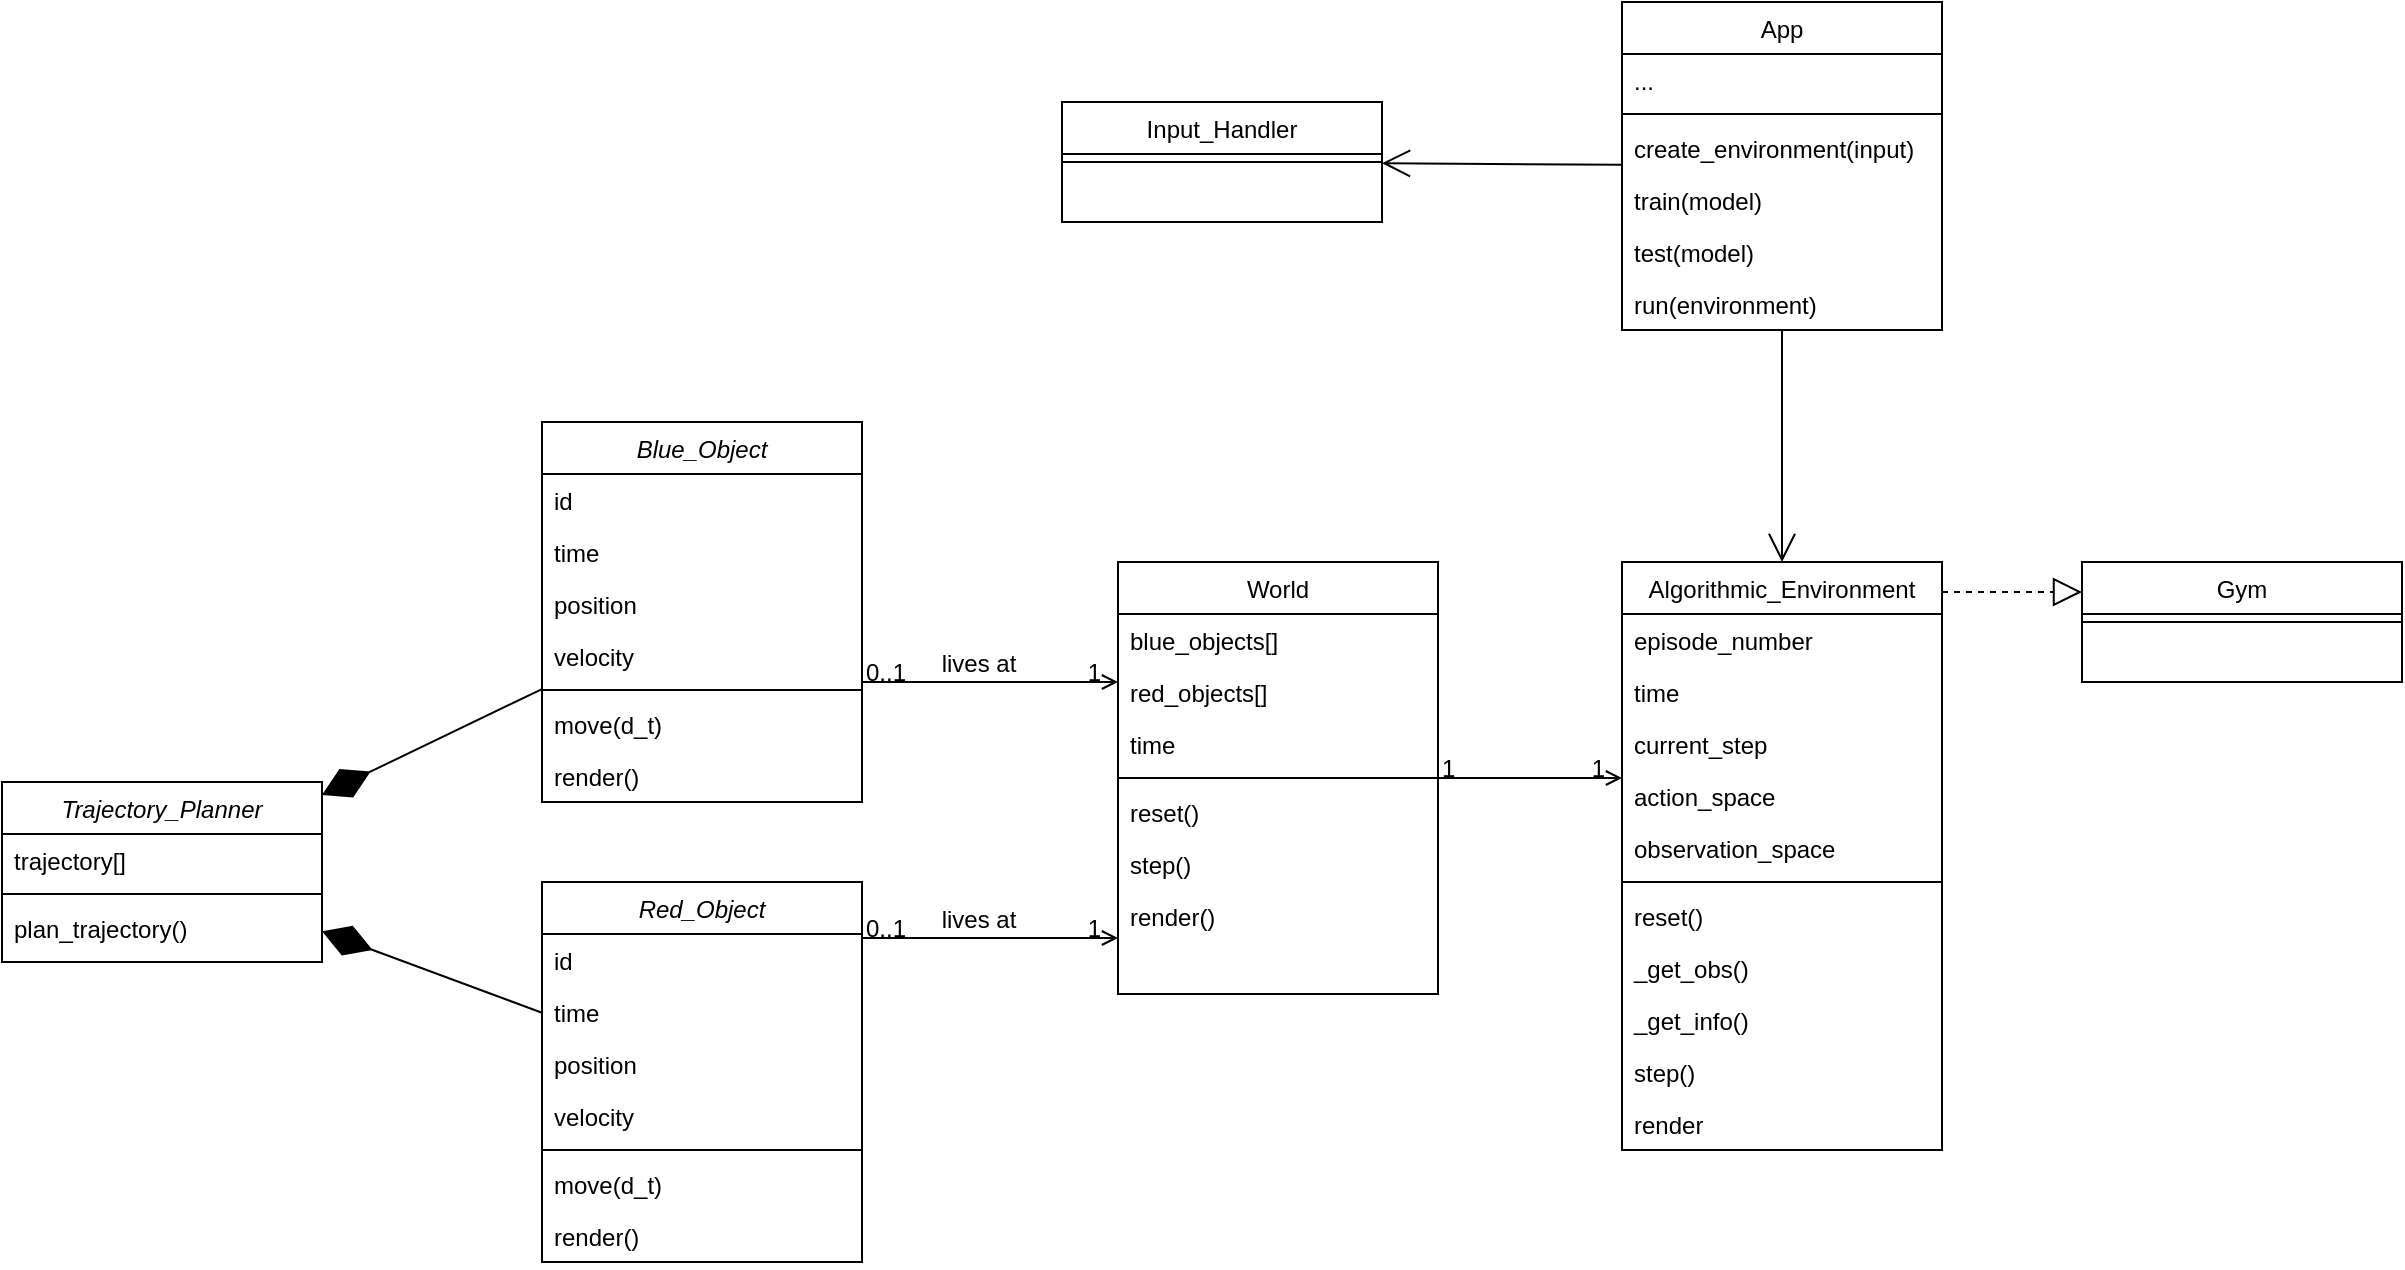 <mxfile version="13.9.9" type="device"><diagram id="C5RBs43oDa-KdzZeNtuy" name="Page-1"><mxGraphModel dx="1422" dy="942" grid="1" gridSize="10" guides="1" tooltips="1" connect="1" arrows="1" fold="1" page="1" pageScale="1" pageWidth="4681" pageHeight="3300" math="0" shadow="0"><root><mxCell id="WIyWlLk6GJQsqaUBKTNV-0"/><mxCell id="WIyWlLk6GJQsqaUBKTNV-1" parent="WIyWlLk6GJQsqaUBKTNV-0"/><mxCell id="zkfFHV4jXpPFQw0GAbJ--0" value="Blue_Object" style="swimlane;fontStyle=2;align=center;verticalAlign=top;childLayout=stackLayout;horizontal=1;startSize=26;horizontalStack=0;resizeParent=1;resizeLast=0;collapsible=1;marginBottom=0;rounded=0;shadow=0;strokeWidth=1;" parent="WIyWlLk6GJQsqaUBKTNV-1" vertex="1"><mxGeometry x="400" y="250" width="160" height="190" as="geometry"><mxRectangle x="230" y="140" width="160" height="26" as="alternateBounds"/></mxGeometry></mxCell><mxCell id="zkfFHV4jXpPFQw0GAbJ--1" value="id" style="text;align=left;verticalAlign=top;spacingLeft=4;spacingRight=4;overflow=hidden;rotatable=0;points=[[0,0.5],[1,0.5]];portConstraint=eastwest;" parent="zkfFHV4jXpPFQw0GAbJ--0" vertex="1"><mxGeometry y="26" width="160" height="26" as="geometry"/></mxCell><mxCell id="zkfFHV4jXpPFQw0GAbJ--3" value="time" style="text;align=left;verticalAlign=top;spacingLeft=4;spacingRight=4;overflow=hidden;rotatable=0;points=[[0,0.5],[1,0.5]];portConstraint=eastwest;rounded=0;shadow=0;html=0;" parent="zkfFHV4jXpPFQw0GAbJ--0" vertex="1"><mxGeometry y="52" width="160" height="26" as="geometry"/></mxCell><mxCell id="RGF1TzEeMs4D4uGPBY4L-1" value="position" style="text;align=left;verticalAlign=top;spacingLeft=4;spacingRight=4;overflow=hidden;rotatable=0;points=[[0,0.5],[1,0.5]];portConstraint=eastwest;rounded=0;shadow=0;html=0;" vertex="1" parent="zkfFHV4jXpPFQw0GAbJ--0"><mxGeometry y="78" width="160" height="26" as="geometry"/></mxCell><mxCell id="RGF1TzEeMs4D4uGPBY4L-2" value="velocity" style="text;align=left;verticalAlign=top;spacingLeft=4;spacingRight=4;overflow=hidden;rotatable=0;points=[[0,0.5],[1,0.5]];portConstraint=eastwest;rounded=0;shadow=0;html=0;" vertex="1" parent="zkfFHV4jXpPFQw0GAbJ--0"><mxGeometry y="104" width="160" height="26" as="geometry"/></mxCell><mxCell id="zkfFHV4jXpPFQw0GAbJ--4" value="" style="line;html=1;strokeWidth=1;align=left;verticalAlign=middle;spacingTop=-1;spacingLeft=3;spacingRight=3;rotatable=0;labelPosition=right;points=[];portConstraint=eastwest;" parent="zkfFHV4jXpPFQw0GAbJ--0" vertex="1"><mxGeometry y="130" width="160" height="8" as="geometry"/></mxCell><mxCell id="zkfFHV4jXpPFQw0GAbJ--5" value="move(d_t)" style="text;align=left;verticalAlign=top;spacingLeft=4;spacingRight=4;overflow=hidden;rotatable=0;points=[[0,0.5],[1,0.5]];portConstraint=eastwest;" parent="zkfFHV4jXpPFQw0GAbJ--0" vertex="1"><mxGeometry y="138" width="160" height="26" as="geometry"/></mxCell><mxCell id="RGF1TzEeMs4D4uGPBY4L-22" value="render()" style="text;align=left;verticalAlign=top;spacingLeft=4;spacingRight=4;overflow=hidden;rotatable=0;points=[[0,0.5],[1,0.5]];portConstraint=eastwest;" vertex="1" parent="zkfFHV4jXpPFQw0GAbJ--0"><mxGeometry y="164" width="160" height="26" as="geometry"/></mxCell><mxCell id="zkfFHV4jXpPFQw0GAbJ--17" value="World" style="swimlane;fontStyle=0;align=center;verticalAlign=top;childLayout=stackLayout;horizontal=1;startSize=26;horizontalStack=0;resizeParent=1;resizeLast=0;collapsible=1;marginBottom=0;rounded=0;shadow=0;strokeWidth=1;" parent="WIyWlLk6GJQsqaUBKTNV-1" vertex="1"><mxGeometry x="688" y="320" width="160" height="216" as="geometry"><mxRectangle x="550" y="140" width="160" height="26" as="alternateBounds"/></mxGeometry></mxCell><mxCell id="zkfFHV4jXpPFQw0GAbJ--18" value="blue_objects[]" style="text;align=left;verticalAlign=top;spacingLeft=4;spacingRight=4;overflow=hidden;rotatable=0;points=[[0,0.5],[1,0.5]];portConstraint=eastwest;" parent="zkfFHV4jXpPFQw0GAbJ--17" vertex="1"><mxGeometry y="26" width="160" height="26" as="geometry"/></mxCell><mxCell id="zkfFHV4jXpPFQw0GAbJ--19" value="red_objects[]" style="text;align=left;verticalAlign=top;spacingLeft=4;spacingRight=4;overflow=hidden;rotatable=0;points=[[0,0.5],[1,0.5]];portConstraint=eastwest;rounded=0;shadow=0;html=0;" parent="zkfFHV4jXpPFQw0GAbJ--17" vertex="1"><mxGeometry y="52" width="160" height="26" as="geometry"/></mxCell><mxCell id="zkfFHV4jXpPFQw0GAbJ--20" value="time" style="text;align=left;verticalAlign=top;spacingLeft=4;spacingRight=4;overflow=hidden;rotatable=0;points=[[0,0.5],[1,0.5]];portConstraint=eastwest;rounded=0;shadow=0;html=0;" parent="zkfFHV4jXpPFQw0GAbJ--17" vertex="1"><mxGeometry y="78" width="160" height="26" as="geometry"/></mxCell><mxCell id="zkfFHV4jXpPFQw0GAbJ--23" value="" style="line;html=1;strokeWidth=1;align=left;verticalAlign=middle;spacingTop=-1;spacingLeft=3;spacingRight=3;rotatable=0;labelPosition=right;points=[];portConstraint=eastwest;" parent="zkfFHV4jXpPFQw0GAbJ--17" vertex="1"><mxGeometry y="104" width="160" height="8" as="geometry"/></mxCell><mxCell id="zkfFHV4jXpPFQw0GAbJ--24" value="reset()" style="text;align=left;verticalAlign=top;spacingLeft=4;spacingRight=4;overflow=hidden;rotatable=0;points=[[0,0.5],[1,0.5]];portConstraint=eastwest;" parent="zkfFHV4jXpPFQw0GAbJ--17" vertex="1"><mxGeometry y="112" width="160" height="26" as="geometry"/></mxCell><mxCell id="zkfFHV4jXpPFQw0GAbJ--25" value="step()" style="text;align=left;verticalAlign=top;spacingLeft=4;spacingRight=4;overflow=hidden;rotatable=0;points=[[0,0.5],[1,0.5]];portConstraint=eastwest;" parent="zkfFHV4jXpPFQw0GAbJ--17" vertex="1"><mxGeometry y="138" width="160" height="26" as="geometry"/></mxCell><mxCell id="RGF1TzEeMs4D4uGPBY4L-24" value="render()" style="text;align=left;verticalAlign=top;spacingLeft=4;spacingRight=4;overflow=hidden;rotatable=0;points=[[0,0.5],[1,0.5]];portConstraint=eastwest;" vertex="1" parent="zkfFHV4jXpPFQw0GAbJ--17"><mxGeometry y="164" width="160" height="26" as="geometry"/></mxCell><mxCell id="zkfFHV4jXpPFQw0GAbJ--26" value="" style="endArrow=open;shadow=0;strokeWidth=1;rounded=0;endFill=1;edgeStyle=elbowEdgeStyle;elbow=vertical;" parent="WIyWlLk6GJQsqaUBKTNV-1" source="zkfFHV4jXpPFQw0GAbJ--0" target="zkfFHV4jXpPFQw0GAbJ--17" edge="1"><mxGeometry x="0.5" y="41" relative="1" as="geometry"><mxPoint x="560" y="322" as="sourcePoint"/><mxPoint x="720" y="322" as="targetPoint"/><mxPoint x="-40" y="32" as="offset"/></mxGeometry></mxCell><mxCell id="zkfFHV4jXpPFQw0GAbJ--27" value="0..1" style="resizable=0;align=left;verticalAlign=bottom;labelBackgroundColor=none;fontSize=12;" parent="zkfFHV4jXpPFQw0GAbJ--26" connectable="0" vertex="1"><mxGeometry x="-1" relative="1" as="geometry"><mxPoint y="4" as="offset"/></mxGeometry></mxCell><mxCell id="zkfFHV4jXpPFQw0GAbJ--28" value="1" style="resizable=0;align=right;verticalAlign=bottom;labelBackgroundColor=none;fontSize=12;" parent="zkfFHV4jXpPFQw0GAbJ--26" connectable="0" vertex="1"><mxGeometry x="1" relative="1" as="geometry"><mxPoint x="-7" y="4" as="offset"/></mxGeometry></mxCell><mxCell id="zkfFHV4jXpPFQw0GAbJ--29" value="lives at" style="text;html=1;resizable=0;points=[];;align=center;verticalAlign=middle;labelBackgroundColor=none;rounded=0;shadow=0;strokeWidth=1;fontSize=12;" parent="zkfFHV4jXpPFQw0GAbJ--26" vertex="1" connectable="0"><mxGeometry x="0.5" y="49" relative="1" as="geometry"><mxPoint x="-38" y="40" as="offset"/></mxGeometry></mxCell><mxCell id="RGF1TzEeMs4D4uGPBY4L-3" value="Red_Object" style="swimlane;fontStyle=2;align=center;verticalAlign=top;childLayout=stackLayout;horizontal=1;startSize=26;horizontalStack=0;resizeParent=1;resizeLast=0;collapsible=1;marginBottom=0;rounded=0;shadow=0;strokeWidth=1;" vertex="1" parent="WIyWlLk6GJQsqaUBKTNV-1"><mxGeometry x="400" y="480" width="160" height="190" as="geometry"><mxRectangle x="230" y="140" width="160" height="26" as="alternateBounds"/></mxGeometry></mxCell><mxCell id="RGF1TzEeMs4D4uGPBY4L-4" value="id" style="text;align=left;verticalAlign=top;spacingLeft=4;spacingRight=4;overflow=hidden;rotatable=0;points=[[0,0.5],[1,0.5]];portConstraint=eastwest;" vertex="1" parent="RGF1TzEeMs4D4uGPBY4L-3"><mxGeometry y="26" width="160" height="26" as="geometry"/></mxCell><mxCell id="RGF1TzEeMs4D4uGPBY4L-5" value="time" style="text;align=left;verticalAlign=top;spacingLeft=4;spacingRight=4;overflow=hidden;rotatable=0;points=[[0,0.5],[1,0.5]];portConstraint=eastwest;rounded=0;shadow=0;html=0;" vertex="1" parent="RGF1TzEeMs4D4uGPBY4L-3"><mxGeometry y="52" width="160" height="26" as="geometry"/></mxCell><mxCell id="RGF1TzEeMs4D4uGPBY4L-6" value="position" style="text;align=left;verticalAlign=top;spacingLeft=4;spacingRight=4;overflow=hidden;rotatable=0;points=[[0,0.5],[1,0.5]];portConstraint=eastwest;rounded=0;shadow=0;html=0;" vertex="1" parent="RGF1TzEeMs4D4uGPBY4L-3"><mxGeometry y="78" width="160" height="26" as="geometry"/></mxCell><mxCell id="RGF1TzEeMs4D4uGPBY4L-7" value="velocity" style="text;align=left;verticalAlign=top;spacingLeft=4;spacingRight=4;overflow=hidden;rotatable=0;points=[[0,0.5],[1,0.5]];portConstraint=eastwest;rounded=0;shadow=0;html=0;" vertex="1" parent="RGF1TzEeMs4D4uGPBY4L-3"><mxGeometry y="104" width="160" height="26" as="geometry"/></mxCell><mxCell id="RGF1TzEeMs4D4uGPBY4L-8" value="" style="line;html=1;strokeWidth=1;align=left;verticalAlign=middle;spacingTop=-1;spacingLeft=3;spacingRight=3;rotatable=0;labelPosition=right;points=[];portConstraint=eastwest;" vertex="1" parent="RGF1TzEeMs4D4uGPBY4L-3"><mxGeometry y="130" width="160" height="8" as="geometry"/></mxCell><mxCell id="RGF1TzEeMs4D4uGPBY4L-9" value="move(d_t)" style="text;align=left;verticalAlign=top;spacingLeft=4;spacingRight=4;overflow=hidden;rotatable=0;points=[[0,0.5],[1,0.5]];portConstraint=eastwest;" vertex="1" parent="RGF1TzEeMs4D4uGPBY4L-3"><mxGeometry y="138" width="160" height="26" as="geometry"/></mxCell><mxCell id="RGF1TzEeMs4D4uGPBY4L-23" value="render()" style="text;align=left;verticalAlign=top;spacingLeft=4;spacingRight=4;overflow=hidden;rotatable=0;points=[[0,0.5],[1,0.5]];portConstraint=eastwest;" vertex="1" parent="RGF1TzEeMs4D4uGPBY4L-3"><mxGeometry y="164" width="160" height="26" as="geometry"/></mxCell><mxCell id="RGF1TzEeMs4D4uGPBY4L-10" value="" style="endArrow=open;shadow=0;strokeWidth=1;rounded=0;endFill=1;edgeStyle=elbowEdgeStyle;elbow=vertical;" edge="1" parent="WIyWlLk6GJQsqaUBKTNV-1" source="RGF1TzEeMs4D4uGPBY4L-3" target="zkfFHV4jXpPFQw0GAbJ--17"><mxGeometry x="0.5" y="41" relative="1" as="geometry"><mxPoint x="560" y="450" as="sourcePoint"/><mxPoint x="688" y="450" as="targetPoint"/><mxPoint x="-40" y="32" as="offset"/></mxGeometry></mxCell><mxCell id="RGF1TzEeMs4D4uGPBY4L-11" value="0..1" style="resizable=0;align=left;verticalAlign=bottom;labelBackgroundColor=none;fontSize=12;" connectable="0" vertex="1" parent="RGF1TzEeMs4D4uGPBY4L-10"><mxGeometry x="-1" relative="1" as="geometry"><mxPoint y="4" as="offset"/></mxGeometry></mxCell><mxCell id="RGF1TzEeMs4D4uGPBY4L-12" value="1" style="resizable=0;align=right;verticalAlign=bottom;labelBackgroundColor=none;fontSize=12;" connectable="0" vertex="1" parent="RGF1TzEeMs4D4uGPBY4L-10"><mxGeometry x="1" relative="1" as="geometry"><mxPoint x="-7" y="4" as="offset"/></mxGeometry></mxCell><mxCell id="RGF1TzEeMs4D4uGPBY4L-13" value="lives at" style="text;html=1;resizable=0;points=[];;align=center;verticalAlign=middle;labelBackgroundColor=none;rounded=0;shadow=0;strokeWidth=1;fontSize=12;" vertex="1" connectable="0" parent="RGF1TzEeMs4D4uGPBY4L-10"><mxGeometry x="0.5" y="49" relative="1" as="geometry"><mxPoint x="-38" y="40" as="offset"/></mxGeometry></mxCell><mxCell id="RGF1TzEeMs4D4uGPBY4L-14" value="Trajectory_Planner" style="swimlane;fontStyle=2;align=center;verticalAlign=top;childLayout=stackLayout;horizontal=1;startSize=26;horizontalStack=0;resizeParent=1;resizeLast=0;collapsible=1;marginBottom=0;rounded=0;shadow=0;strokeWidth=1;" vertex="1" parent="WIyWlLk6GJQsqaUBKTNV-1"><mxGeometry x="130" y="430" width="160" height="90" as="geometry"><mxRectangle x="230" y="140" width="160" height="26" as="alternateBounds"/></mxGeometry></mxCell><mxCell id="RGF1TzEeMs4D4uGPBY4L-15" value="trajectory[]" style="text;align=left;verticalAlign=top;spacingLeft=4;spacingRight=4;overflow=hidden;rotatable=0;points=[[0,0.5],[1,0.5]];portConstraint=eastwest;" vertex="1" parent="RGF1TzEeMs4D4uGPBY4L-14"><mxGeometry y="26" width="160" height="26" as="geometry"/></mxCell><mxCell id="RGF1TzEeMs4D4uGPBY4L-19" value="" style="line;html=1;strokeWidth=1;align=left;verticalAlign=middle;spacingTop=-1;spacingLeft=3;spacingRight=3;rotatable=0;labelPosition=right;points=[];portConstraint=eastwest;" vertex="1" parent="RGF1TzEeMs4D4uGPBY4L-14"><mxGeometry y="52" width="160" height="8" as="geometry"/></mxCell><mxCell id="RGF1TzEeMs4D4uGPBY4L-20" value="plan_trajectory()" style="text;align=left;verticalAlign=top;spacingLeft=4;spacingRight=4;overflow=hidden;rotatable=0;points=[[0,0.5],[1,0.5]];portConstraint=eastwest;" vertex="1" parent="RGF1TzEeMs4D4uGPBY4L-14"><mxGeometry y="60" width="160" height="26" as="geometry"/></mxCell><mxCell id="RGF1TzEeMs4D4uGPBY4L-26" value="" style="endArrow=diamondThin;endFill=1;endSize=24;html=1;" edge="1" parent="WIyWlLk6GJQsqaUBKTNV-1" source="zkfFHV4jXpPFQw0GAbJ--0" target="RGF1TzEeMs4D4uGPBY4L-14"><mxGeometry width="160" relative="1" as="geometry"><mxPoint x="280" y="470" as="sourcePoint"/><mxPoint x="290" y="400" as="targetPoint"/></mxGeometry></mxCell><mxCell id="RGF1TzEeMs4D4uGPBY4L-27" value="" style="endArrow=diamondThin;endFill=1;endSize=24;html=1;" edge="1" parent="WIyWlLk6GJQsqaUBKTNV-1" source="RGF1TzEeMs4D4uGPBY4L-3" target="RGF1TzEeMs4D4uGPBY4L-14"><mxGeometry width="160" relative="1" as="geometry"><mxPoint x="410" y="393.519" as="sourcePoint"/><mxPoint x="300" y="446.481" as="targetPoint"/></mxGeometry></mxCell><mxCell id="RGF1TzEeMs4D4uGPBY4L-28" value="App" style="swimlane;fontStyle=0;align=center;verticalAlign=top;childLayout=stackLayout;horizontal=1;startSize=26;horizontalStack=0;resizeParent=1;resizeLast=0;collapsible=1;marginBottom=0;rounded=0;shadow=0;strokeWidth=1;" vertex="1" parent="WIyWlLk6GJQsqaUBKTNV-1"><mxGeometry x="940" y="40" width="160" height="164" as="geometry"><mxRectangle x="550" y="140" width="160" height="26" as="alternateBounds"/></mxGeometry></mxCell><mxCell id="RGF1TzEeMs4D4uGPBY4L-31" value="..." style="text;align=left;verticalAlign=top;spacingLeft=4;spacingRight=4;overflow=hidden;rotatable=0;points=[[0,0.5],[1,0.5]];portConstraint=eastwest;rounded=0;shadow=0;html=0;" vertex="1" parent="RGF1TzEeMs4D4uGPBY4L-28"><mxGeometry y="26" width="160" height="26" as="geometry"/></mxCell><mxCell id="RGF1TzEeMs4D4uGPBY4L-32" value="" style="line;html=1;strokeWidth=1;align=left;verticalAlign=middle;spacingTop=-1;spacingLeft=3;spacingRight=3;rotatable=0;labelPosition=right;points=[];portConstraint=eastwest;" vertex="1" parent="RGF1TzEeMs4D4uGPBY4L-28"><mxGeometry y="52" width="160" height="8" as="geometry"/></mxCell><mxCell id="RGF1TzEeMs4D4uGPBY4L-33" value="create_environment(input)" style="text;align=left;verticalAlign=top;spacingLeft=4;spacingRight=4;overflow=hidden;rotatable=0;points=[[0,0.5],[1,0.5]];portConstraint=eastwest;" vertex="1" parent="RGF1TzEeMs4D4uGPBY4L-28"><mxGeometry y="60" width="160" height="26" as="geometry"/></mxCell><mxCell id="RGF1TzEeMs4D4uGPBY4L-34" value="train(model)" style="text;align=left;verticalAlign=top;spacingLeft=4;spacingRight=4;overflow=hidden;rotatable=0;points=[[0,0.5],[1,0.5]];portConstraint=eastwest;" vertex="1" parent="RGF1TzEeMs4D4uGPBY4L-28"><mxGeometry y="86" width="160" height="26" as="geometry"/></mxCell><mxCell id="RGF1TzEeMs4D4uGPBY4L-36" value="test(model)" style="text;align=left;verticalAlign=top;spacingLeft=4;spacingRight=4;overflow=hidden;rotatable=0;points=[[0,0.5],[1,0.5]];portConstraint=eastwest;" vertex="1" parent="RGF1TzEeMs4D4uGPBY4L-28"><mxGeometry y="112" width="160" height="26" as="geometry"/></mxCell><mxCell id="RGF1TzEeMs4D4uGPBY4L-69" value="run(environment)" style="text;align=left;verticalAlign=top;spacingLeft=4;spacingRight=4;overflow=hidden;rotatable=0;points=[[0,0.5],[1,0.5]];portConstraint=eastwest;" vertex="1" parent="RGF1TzEeMs4D4uGPBY4L-28"><mxGeometry y="138" width="160" height="26" as="geometry"/></mxCell><object label="Algorithmic_Environment" dfg="" xcv="" ghk="" id="RGF1TzEeMs4D4uGPBY4L-37"><mxCell style="swimlane;fontStyle=0;align=center;verticalAlign=top;childLayout=stackLayout;horizontal=1;startSize=26;horizontalStack=0;resizeParent=1;resizeLast=0;collapsible=1;marginBottom=0;rounded=0;shadow=0;strokeWidth=1;" vertex="1" parent="WIyWlLk6GJQsqaUBKTNV-1"><mxGeometry x="940" y="320" width="160" height="294" as="geometry"><mxRectangle x="550" y="140" width="160" height="26" as="alternateBounds"/></mxGeometry></mxCell></object><mxCell id="RGF1TzEeMs4D4uGPBY4L-38" value="episode_number" style="text;align=left;verticalAlign=top;spacingLeft=4;spacingRight=4;overflow=hidden;rotatable=0;points=[[0,0.5],[1,0.5]];portConstraint=eastwest;" vertex="1" parent="RGF1TzEeMs4D4uGPBY4L-37"><mxGeometry y="26" width="160" height="26" as="geometry"/></mxCell><mxCell id="RGF1TzEeMs4D4uGPBY4L-40" value="time" style="text;align=left;verticalAlign=top;spacingLeft=4;spacingRight=4;overflow=hidden;rotatable=0;points=[[0,0.5],[1,0.5]];portConstraint=eastwest;rounded=0;shadow=0;html=0;" vertex="1" parent="RGF1TzEeMs4D4uGPBY4L-37"><mxGeometry y="52" width="160" height="26" as="geometry"/></mxCell><mxCell id="RGF1TzEeMs4D4uGPBY4L-39" value="current_step" style="text;align=left;verticalAlign=top;spacingLeft=4;spacingRight=4;overflow=hidden;rotatable=0;points=[[0,0.5],[1,0.5]];portConstraint=eastwest;rounded=0;shadow=0;html=0;" vertex="1" parent="RGF1TzEeMs4D4uGPBY4L-37"><mxGeometry y="78" width="160" height="26" as="geometry"/></mxCell><mxCell id="RGF1TzEeMs4D4uGPBY4L-42" value="action_space" style="text;align=left;verticalAlign=top;spacingLeft=4;spacingRight=4;overflow=hidden;rotatable=0;points=[[0,0.5],[1,0.5]];portConstraint=eastwest;" vertex="1" parent="RGF1TzEeMs4D4uGPBY4L-37"><mxGeometry y="104" width="160" height="26" as="geometry"/></mxCell><mxCell id="RGF1TzEeMs4D4uGPBY4L-43" value="observation_space" style="text;align=left;verticalAlign=top;spacingLeft=4;spacingRight=4;overflow=hidden;rotatable=0;points=[[0,0.5],[1,0.5]];portConstraint=eastwest;" vertex="1" parent="RGF1TzEeMs4D4uGPBY4L-37"><mxGeometry y="130" width="160" height="26" as="geometry"/></mxCell><mxCell id="RGF1TzEeMs4D4uGPBY4L-41" value="" style="line;html=1;strokeWidth=1;align=left;verticalAlign=middle;spacingTop=-1;spacingLeft=3;spacingRight=3;rotatable=0;labelPosition=right;points=[];portConstraint=eastwest;" vertex="1" parent="RGF1TzEeMs4D4uGPBY4L-37"><mxGeometry y="156" width="160" height="8" as="geometry"/></mxCell><mxCell id="RGF1TzEeMs4D4uGPBY4L-44" value="reset()" style="text;align=left;verticalAlign=top;spacingLeft=4;spacingRight=4;overflow=hidden;rotatable=0;points=[[0,0.5],[1,0.5]];portConstraint=eastwest;" vertex="1" parent="RGF1TzEeMs4D4uGPBY4L-37"><mxGeometry y="164" width="160" height="26" as="geometry"/></mxCell><mxCell id="RGF1TzEeMs4D4uGPBY4L-65" value="_get_obs()" style="text;align=left;verticalAlign=top;spacingLeft=4;spacingRight=4;overflow=hidden;rotatable=0;points=[[0,0.5],[1,0.5]];portConstraint=eastwest;" vertex="1" parent="RGF1TzEeMs4D4uGPBY4L-37"><mxGeometry y="190" width="160" height="26" as="geometry"/></mxCell><mxCell id="RGF1TzEeMs4D4uGPBY4L-66" value="_get_info()" style="text;align=left;verticalAlign=top;spacingLeft=4;spacingRight=4;overflow=hidden;rotatable=0;points=[[0,0.5],[1,0.5]];portConstraint=eastwest;" vertex="1" parent="RGF1TzEeMs4D4uGPBY4L-37"><mxGeometry y="216" width="160" height="26" as="geometry"/></mxCell><mxCell id="RGF1TzEeMs4D4uGPBY4L-67" value="step()" style="text;align=left;verticalAlign=top;spacingLeft=4;spacingRight=4;overflow=hidden;rotatable=0;points=[[0,0.5],[1,0.5]];portConstraint=eastwest;" vertex="1" parent="RGF1TzEeMs4D4uGPBY4L-37"><mxGeometry y="242" width="160" height="26" as="geometry"/></mxCell><mxCell id="RGF1TzEeMs4D4uGPBY4L-68" value="render" style="text;align=left;verticalAlign=top;spacingLeft=4;spacingRight=4;overflow=hidden;rotatable=0;points=[[0,0.5],[1,0.5]];portConstraint=eastwest;" vertex="1" parent="RGF1TzEeMs4D4uGPBY4L-37"><mxGeometry y="268" width="160" height="26" as="geometry"/></mxCell><mxCell id="RGF1TzEeMs4D4uGPBY4L-45" value="Gym" style="swimlane;fontStyle=0;align=center;verticalAlign=top;childLayout=stackLayout;horizontal=1;startSize=26;horizontalStack=0;resizeParent=1;resizeLast=0;collapsible=1;marginBottom=0;rounded=0;shadow=0;strokeWidth=1;" vertex="1" parent="WIyWlLk6GJQsqaUBKTNV-1"><mxGeometry x="1170" y="320" width="160" height="60" as="geometry"><mxRectangle x="550" y="140" width="160" height="26" as="alternateBounds"/></mxGeometry></mxCell><mxCell id="RGF1TzEeMs4D4uGPBY4L-49" value="" style="line;html=1;strokeWidth=1;align=left;verticalAlign=middle;spacingTop=-1;spacingLeft=3;spacingRight=3;rotatable=0;labelPosition=right;points=[];portConstraint=eastwest;" vertex="1" parent="RGF1TzEeMs4D4uGPBY4L-45"><mxGeometry y="26" width="160" height="8" as="geometry"/></mxCell><mxCell id="RGF1TzEeMs4D4uGPBY4L-53" value="" style="endArrow=block;dashed=1;endFill=0;endSize=12;html=1;entryX=0;entryY=0.25;entryDx=0;entryDy=0;" edge="1" parent="WIyWlLk6GJQsqaUBKTNV-1" target="RGF1TzEeMs4D4uGPBY4L-45"><mxGeometry width="160" relative="1" as="geometry"><mxPoint x="1100" y="335" as="sourcePoint"/><mxPoint x="820" y="480" as="targetPoint"/></mxGeometry></mxCell><mxCell id="RGF1TzEeMs4D4uGPBY4L-58" value="" style="endArrow=open;shadow=0;strokeWidth=1;rounded=0;endFill=1;edgeStyle=elbowEdgeStyle;elbow=vertical;" edge="1" parent="WIyWlLk6GJQsqaUBKTNV-1" source="zkfFHV4jXpPFQw0GAbJ--17" target="RGF1TzEeMs4D4uGPBY4L-37"><mxGeometry x="0.5" y="41" relative="1" as="geometry"><mxPoint x="820" y="330" as="sourcePoint"/><mxPoint x="948" y="330" as="targetPoint"/><mxPoint x="-40" y="32" as="offset"/></mxGeometry></mxCell><mxCell id="RGF1TzEeMs4D4uGPBY4L-59" value="1" style="resizable=0;align=left;verticalAlign=bottom;labelBackgroundColor=none;fontSize=12;" connectable="0" vertex="1" parent="RGF1TzEeMs4D4uGPBY4L-58"><mxGeometry x="-1" relative="1" as="geometry"><mxPoint y="4" as="offset"/></mxGeometry></mxCell><mxCell id="RGF1TzEeMs4D4uGPBY4L-60" value="1" style="resizable=0;align=right;verticalAlign=bottom;labelBackgroundColor=none;fontSize=12;" connectable="0" vertex="1" parent="RGF1TzEeMs4D4uGPBY4L-58"><mxGeometry x="1" relative="1" as="geometry"><mxPoint x="-7" y="4" as="offset"/></mxGeometry></mxCell><mxCell id="RGF1TzEeMs4D4uGPBY4L-70" value="" style="endArrow=open;endFill=1;endSize=12;html=1;" edge="1" parent="WIyWlLk6GJQsqaUBKTNV-1" source="RGF1TzEeMs4D4uGPBY4L-28" target="RGF1TzEeMs4D4uGPBY4L-37"><mxGeometry width="160" relative="1" as="geometry"><mxPoint x="670" y="480" as="sourcePoint"/><mxPoint x="830" y="480" as="targetPoint"/></mxGeometry></mxCell><mxCell id="RGF1TzEeMs4D4uGPBY4L-71" value="Input_Handler" style="swimlane;fontStyle=0;align=center;verticalAlign=top;childLayout=stackLayout;horizontal=1;startSize=26;horizontalStack=0;resizeParent=1;resizeLast=0;collapsible=1;marginBottom=0;rounded=0;shadow=0;strokeWidth=1;" vertex="1" parent="WIyWlLk6GJQsqaUBKTNV-1"><mxGeometry x="660" y="90" width="160" height="60" as="geometry"><mxRectangle x="550" y="140" width="160" height="26" as="alternateBounds"/></mxGeometry></mxCell><mxCell id="RGF1TzEeMs4D4uGPBY4L-72" value="" style="line;html=1;strokeWidth=1;align=left;verticalAlign=middle;spacingTop=-1;spacingLeft=3;spacingRight=3;rotatable=0;labelPosition=right;points=[];portConstraint=eastwest;" vertex="1" parent="RGF1TzEeMs4D4uGPBY4L-71"><mxGeometry y="26" width="160" height="8" as="geometry"/></mxCell><mxCell id="RGF1TzEeMs4D4uGPBY4L-73" value="" style="endArrow=open;endFill=1;endSize=12;html=1;" edge="1" parent="WIyWlLk6GJQsqaUBKTNV-1" source="RGF1TzEeMs4D4uGPBY4L-28" target="RGF1TzEeMs4D4uGPBY4L-71"><mxGeometry width="160" relative="1" as="geometry"><mxPoint x="1030" y="214" as="sourcePoint"/><mxPoint x="1030" y="330" as="targetPoint"/></mxGeometry></mxCell></root></mxGraphModel></diagram></mxfile>